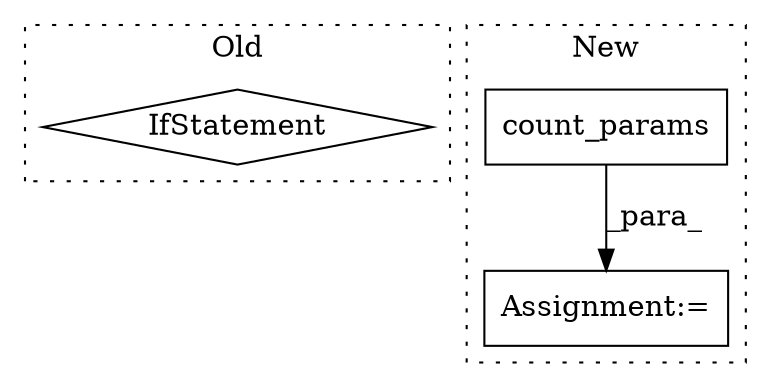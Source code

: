 digraph G {
subgraph cluster0 {
1 [label="IfStatement" a="25" s="11137,11188" l="4,2" shape="diamond"];
label = "Old";
style="dotted";
}
subgraph cluster1 {
2 [label="count_params" a="32" s="9366,9400" l="13,1" shape="box"];
3 [label="Assignment:=" a="7" s="9341" l="1" shape="box"];
label = "New";
style="dotted";
}
2 -> 3 [label="_para_"];
}
